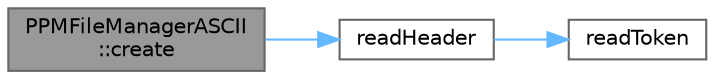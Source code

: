 digraph "PPMFileManagerASCII::create"
{
 // INTERACTIVE_SVG=YES
 // LATEX_PDF_SIZE
  bgcolor="transparent";
  edge [fontname=Helvetica,fontsize=10,labelfontname=Helvetica,labelfontsize=10];
  node [fontname=Helvetica,fontsize=10,shape=box,height=0.2,width=0.4];
  rankdir="LR";
  Node1 [id="Node000001",label="PPMFileManagerASCII\l::create",height=0.2,width=0.4,color="gray40", fillcolor="grey60", style="filled", fontcolor="black",tooltip="Creates a file from the input stream and given filename."];
  Node1 -> Node2 [id="edge1_Node000001_Node000002",color="steelblue1",style="solid",tooltip=" "];
  Node2 [id="Node000002",label="readHeader",height=0.2,width=0.4,color="grey40", fillcolor="white", style="filled",URL="$_helpers_8hpp.html#a5a414650afb2f60b7a39c3eb734802a6",tooltip="Reads the header of a PNM file from an input stream."];
  Node2 -> Node3 [id="edge2_Node000002_Node000003",color="steelblue1",style="solid",tooltip=" "];
  Node3 [id="Node000003",label="readToken",height=0.2,width=0.4,color="grey40", fillcolor="white", style="filled",URL="$_helpers_8hpp.html#aa0008db5b227ad5bfff9da4eac62157b",tooltip="Reads the next valid token from a PNM file input stream."];
}
